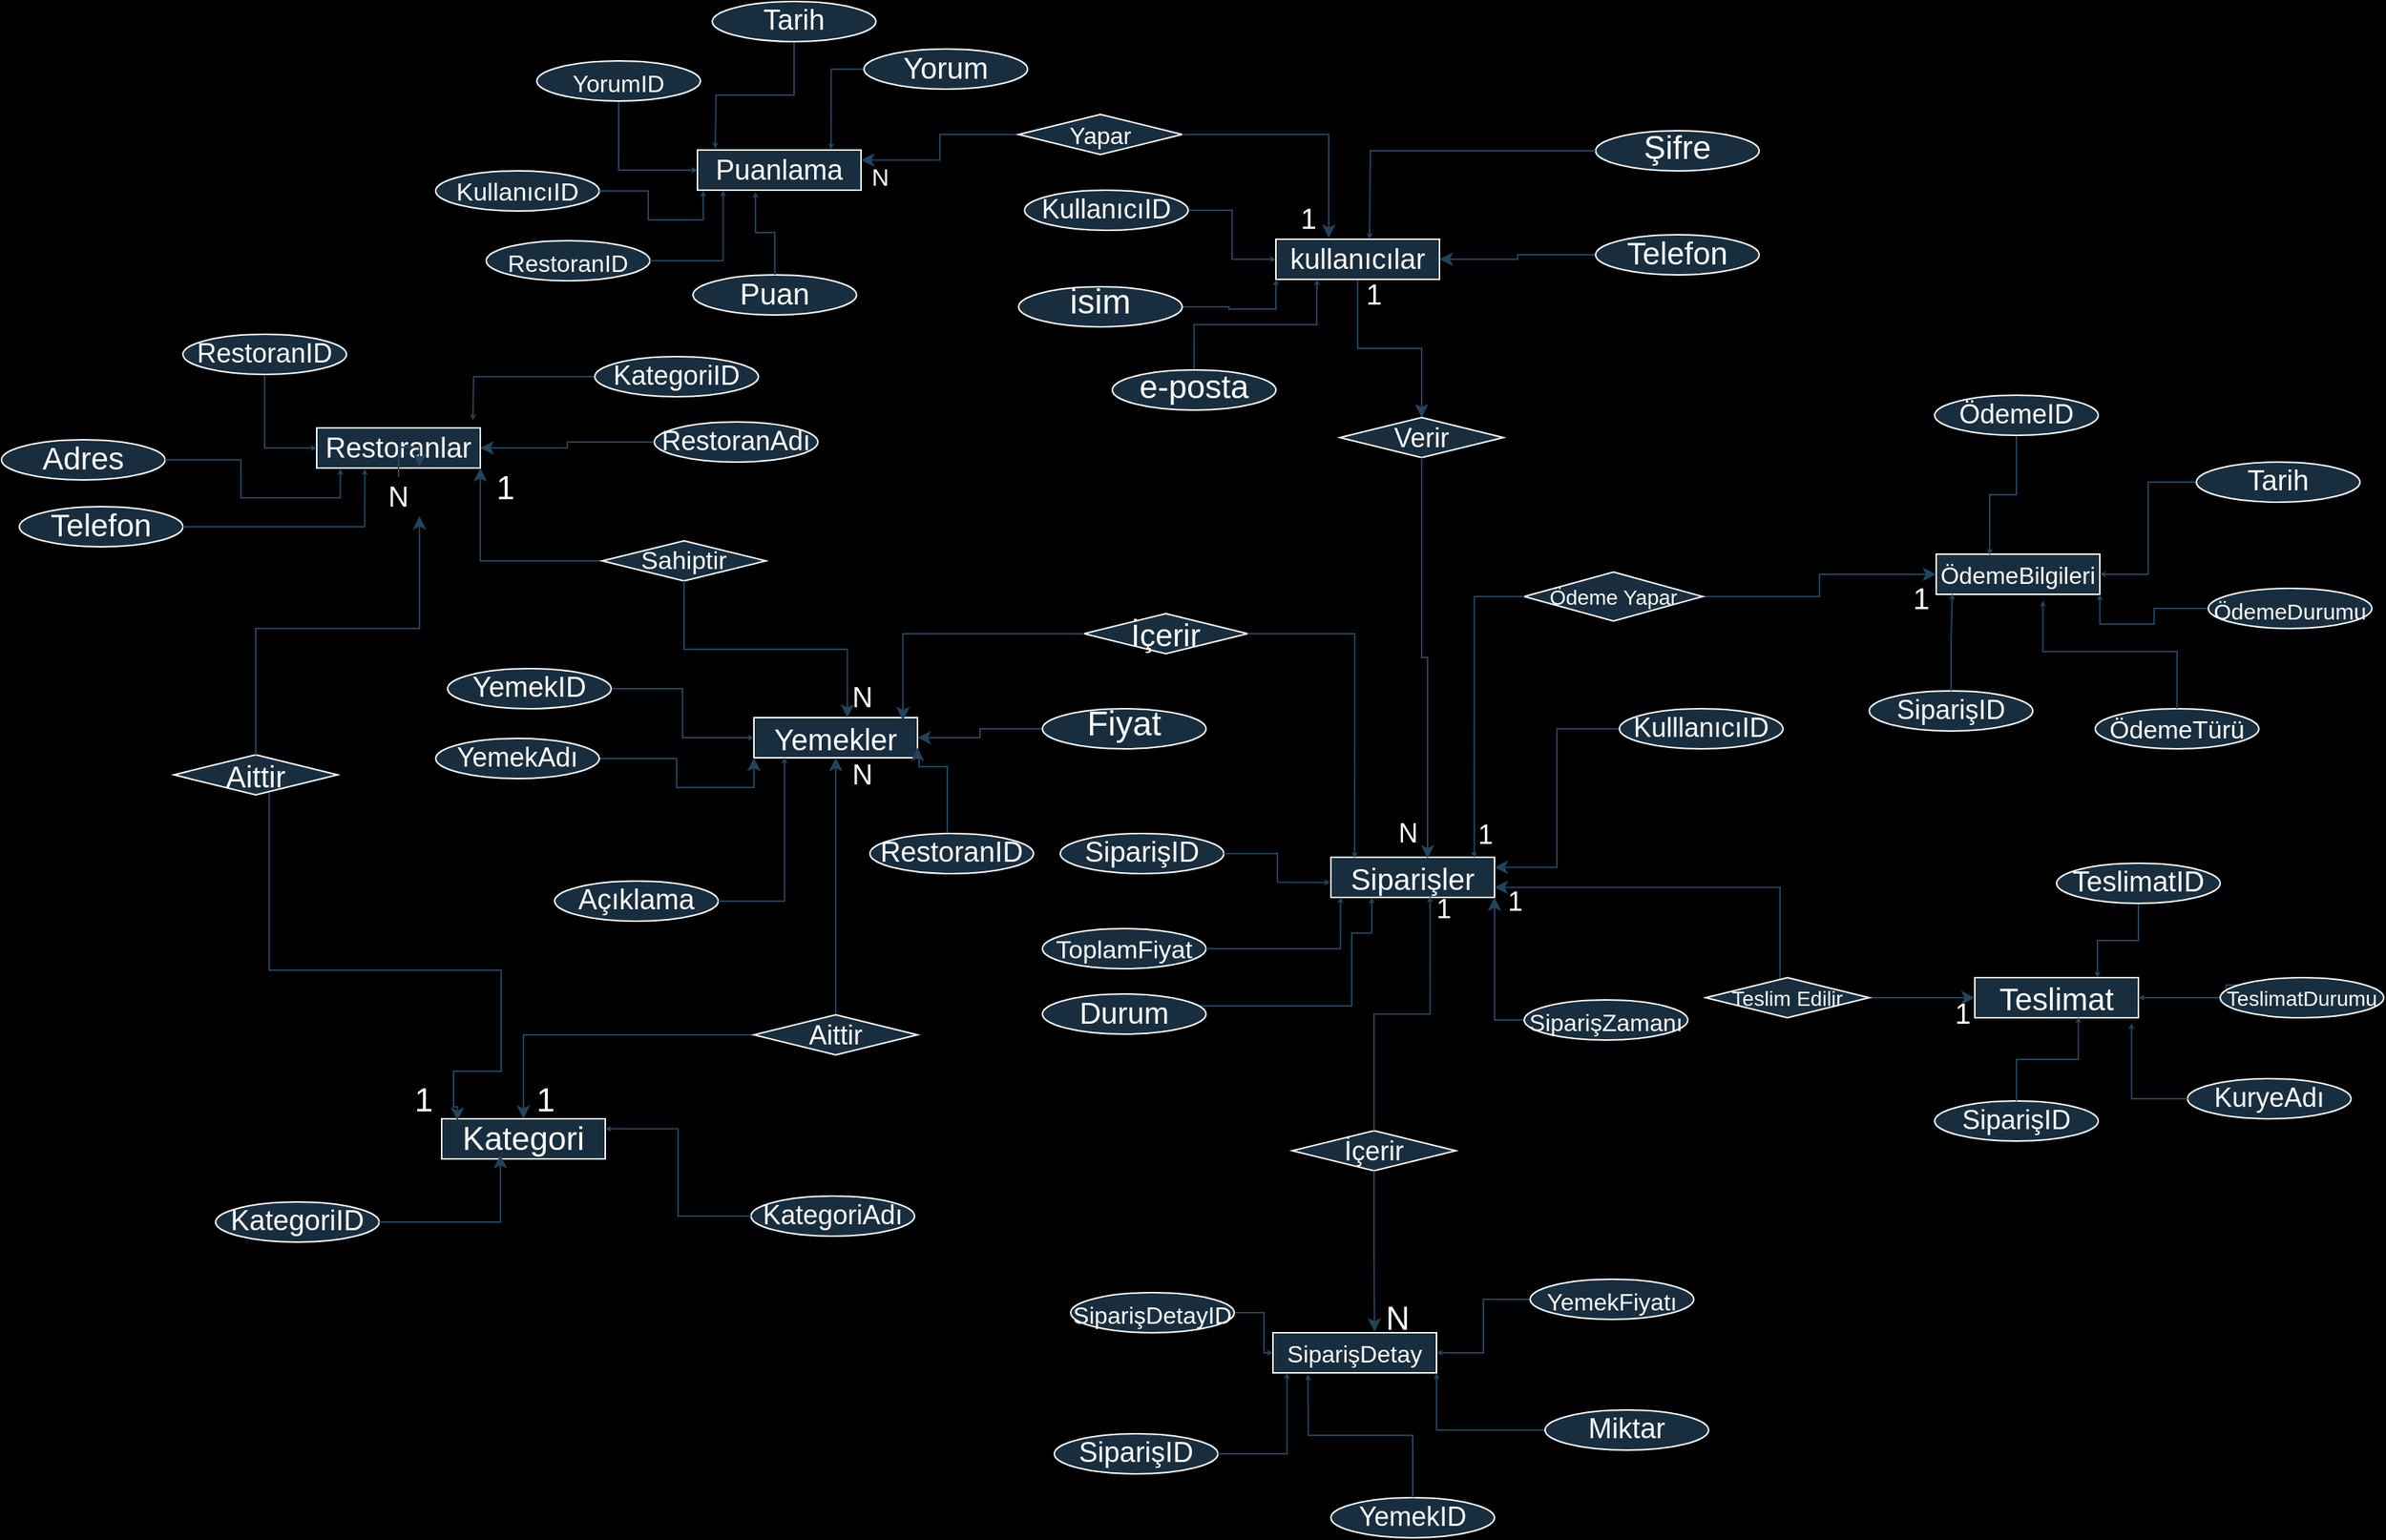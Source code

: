 <mxfile version="24.8.3">
  <diagram name="Page-1" id="SiRB-Dec5lN9ryOhnOt4">
    <mxGraphModel dx="2309" dy="1427" grid="0" gridSize="4" guides="1" tooltips="1" connect="1" arrows="1" fold="1" page="0" pageScale="1" pageWidth="850" pageHeight="1100" background="#000000" math="0" shadow="0">
      <root>
        <mxCell id="0" />
        <mxCell id="1" parent="0" />
        <mxCell id="rgg1BvajTvkb6stmxqCp-159" style="edgeStyle=orthogonalEdgeStyle;rounded=0;orthogonalLoop=1;jettySize=auto;html=1;entryX=0.5;entryY=0;entryDx=0;entryDy=0;labelBackgroundColor=none;fontColor=default;strokeColor=#23445D;" edge="1" parent="1" source="rgg1BvajTvkb6stmxqCp-10" target="rgg1BvajTvkb6stmxqCp-158">
          <mxGeometry relative="1" as="geometry" />
        </mxCell>
        <mxCell id="rgg1BvajTvkb6stmxqCp-10" value="kullanıcılar" style="rounded=0;whiteSpace=wrap;html=1;strokeWidth=1;perimeterSpacing=0;fontSize=19;labelBackgroundColor=none;fillColor=#182E3E;strokeColor=#FFFFFF;fontColor=#FFFFFF;" vertex="1" parent="1">
          <mxGeometry x="537" y="64" width="110" height="27" as="geometry" />
        </mxCell>
        <mxCell id="rgg1BvajTvkb6stmxqCp-18" style="edgeStyle=orthogonalEdgeStyle;rounded=0;orthogonalLoop=1;jettySize=auto;html=1;entryX=0;entryY=0.5;entryDx=0;entryDy=0;fontSize=10;spacing=1;verticalAlign=middle;fontFamily=Helvetica;strokeWidth=1;endSize=1;labelBackgroundColor=none;fontColor=default;strokeColor=#23445D;" edge="1" parent="1" source="rgg1BvajTvkb6stmxqCp-11" target="rgg1BvajTvkb6stmxqCp-10">
          <mxGeometry relative="1" as="geometry" />
        </mxCell>
        <mxCell id="rgg1BvajTvkb6stmxqCp-11" value="&lt;font style=&quot;font-size: 18px;&quot;&gt;KullanıcıID&lt;/font&gt;" style="ellipse;whiteSpace=wrap;html=1;verticalAlign=bottom;labelBackgroundColor=none;fontSize=18;fillColor=#182E3E;strokeColor=#FFFFFF;fontColor=#FFFFFF;" vertex="1" parent="1">
          <mxGeometry x="368" y="31" width="110" height="27" as="geometry" />
        </mxCell>
        <mxCell id="rgg1BvajTvkb6stmxqCp-21" style="edgeStyle=orthogonalEdgeStyle;rounded=0;orthogonalLoop=1;jettySize=auto;html=1;entryX=0;entryY=1;entryDx=0;entryDy=0;strokeWidth=1;align=center;verticalAlign=middle;spacing=1;fontFamily=Helvetica;fontSize=10;fontColor=default;labelBackgroundColor=none;endArrow=classic;endSize=1;strokeColor=#23445D;" edge="1" parent="1" source="rgg1BvajTvkb6stmxqCp-12" target="rgg1BvajTvkb6stmxqCp-10">
          <mxGeometry relative="1" as="geometry" />
        </mxCell>
        <mxCell id="rgg1BvajTvkb6stmxqCp-12" value="&lt;span style=&quot;font-size: 23px;&quot;&gt;isim&lt;/span&gt;" style="ellipse;whiteSpace=wrap;html=1;verticalAlign=bottom;labelBackgroundColor=none;fontSize=23;fillColor=#182E3E;strokeColor=#FFFFFF;fontColor=#FFFFFF;" vertex="1" parent="1">
          <mxGeometry x="364" y="96" width="110" height="27" as="geometry" />
        </mxCell>
        <mxCell id="rgg1BvajTvkb6stmxqCp-216" style="edgeStyle=orthogonalEdgeStyle;rounded=0;orthogonalLoop=1;jettySize=auto;html=1;entryX=0.25;entryY=1;entryDx=0;entryDy=0;strokeWidth=1;align=center;verticalAlign=middle;spacing=1;fontFamily=Helvetica;fontSize=10;fontColor=default;labelBackgroundColor=none;endArrow=classic;endSize=1;strokeColor=#23445D;" edge="1" parent="1" source="rgg1BvajTvkb6stmxqCp-13" target="rgg1BvajTvkb6stmxqCp-10">
          <mxGeometry relative="1" as="geometry" />
        </mxCell>
        <mxCell id="rgg1BvajTvkb6stmxqCp-13" value="&lt;span style=&quot;font-size: 22px;&quot;&gt;e-posta&lt;/span&gt;" style="ellipse;whiteSpace=wrap;html=1;verticalAlign=bottom;labelBackgroundColor=none;fontSize=22;fillColor=#182E3E;strokeColor=#FFFFFF;fontColor=#FFFFFF;" vertex="1" parent="1">
          <mxGeometry x="427" y="152" width="110" height="27" as="geometry" />
        </mxCell>
        <mxCell id="rgg1BvajTvkb6stmxqCp-217" style="edgeStyle=orthogonalEdgeStyle;rounded=0;orthogonalLoop=1;jettySize=auto;html=1;entryX=1;entryY=0.5;entryDx=0;entryDy=0;labelBackgroundColor=none;fontColor=default;strokeColor=#23445D;" edge="1" parent="1" source="rgg1BvajTvkb6stmxqCp-14" target="rgg1BvajTvkb6stmxqCp-10">
          <mxGeometry relative="1" as="geometry" />
        </mxCell>
        <mxCell id="rgg1BvajTvkb6stmxqCp-14" value="&lt;span style=&quot;font-size: 21px;&quot;&gt;Telefon&lt;/span&gt;" style="ellipse;whiteSpace=wrap;html=1;verticalAlign=bottom;labelBackgroundColor=none;fontSize=21;fillColor=#182E3E;strokeColor=#FFFFFF;fontColor=#FFFFFF;" vertex="1" parent="1">
          <mxGeometry x="752" y="61" width="110" height="27" as="geometry" />
        </mxCell>
        <mxCell id="rgg1BvajTvkb6stmxqCp-15" value="&lt;font style=&quot;font-size: 22px;&quot;&gt;Şifre&lt;/font&gt;" style="ellipse;whiteSpace=wrap;html=1;verticalAlign=bottom;labelBackgroundColor=none;fontSize=22;fillColor=#182E3E;strokeColor=#FFFFFF;fontColor=#FFFFFF;" vertex="1" parent="1">
          <mxGeometry x="752" y="-9" width="110" height="27" as="geometry" />
        </mxCell>
        <mxCell id="rgg1BvajTvkb6stmxqCp-23" style="edgeStyle=orthogonalEdgeStyle;rounded=0;orthogonalLoop=1;jettySize=auto;html=1;entryX=1.029;entryY=0.13;entryDx=0;entryDy=0;entryPerimeter=0;exitX=0;exitY=0.5;exitDx=0;exitDy=0;strokeWidth=1;align=center;verticalAlign=middle;spacing=1;fontFamily=Helvetica;fontSize=10;fontColor=default;labelBackgroundColor=none;endArrow=classic;endSize=1;strokeColor=#23445D;" edge="1" parent="1" source="rgg1BvajTvkb6stmxqCp-15">
          <mxGeometry relative="1" as="geometry">
            <mxPoint x="622.97" y="57.4" as="sourcePoint" />
            <mxPoint x="600" y="63.96" as="targetPoint" />
          </mxGeometry>
        </mxCell>
        <mxCell id="rgg1BvajTvkb6stmxqCp-27" value="Restoranlar" style="rounded=0;whiteSpace=wrap;html=1;strokeWidth=1;perimeterSpacing=0;fontSize=19;labelBackgroundColor=none;fillColor=#182E3E;strokeColor=#FFFFFF;fontColor=#FFFFFF;" vertex="1" parent="1">
          <mxGeometry x="-108" y="191" width="110" height="27" as="geometry" />
        </mxCell>
        <mxCell id="rgg1BvajTvkb6stmxqCp-35" style="edgeStyle=orthogonalEdgeStyle;rounded=0;orthogonalLoop=1;jettySize=auto;html=1;entryX=0;entryY=0.5;entryDx=0;entryDy=0;strokeWidth=1;align=center;verticalAlign=middle;spacing=1;fontFamily=Helvetica;fontSize=10;fontColor=default;labelBackgroundColor=none;endArrow=classic;endSize=1;strokeColor=#23445D;" edge="1" parent="1" source="rgg1BvajTvkb6stmxqCp-28" target="rgg1BvajTvkb6stmxqCp-27">
          <mxGeometry relative="1" as="geometry" />
        </mxCell>
        <mxCell id="rgg1BvajTvkb6stmxqCp-28" value="&lt;span style=&quot;font-size: 18px;&quot;&gt;RestoranID&lt;/span&gt;" style="ellipse;whiteSpace=wrap;html=1;verticalAlign=bottom;labelBackgroundColor=none;fontSize=18;fillColor=#182E3E;strokeColor=#FFFFFF;fontColor=#FFFFFF;" vertex="1" parent="1">
          <mxGeometry x="-198" y="128" width="110" height="27" as="geometry" />
        </mxCell>
        <mxCell id="rgg1BvajTvkb6stmxqCp-211" style="edgeStyle=orthogonalEdgeStyle;rounded=0;orthogonalLoop=1;jettySize=auto;html=1;entryX=1;entryY=0.5;entryDx=0;entryDy=0;labelBackgroundColor=none;fontColor=default;strokeColor=#23445D;" edge="1" parent="1" source="rgg1BvajTvkb6stmxqCp-31" target="rgg1BvajTvkb6stmxqCp-27">
          <mxGeometry relative="1" as="geometry" />
        </mxCell>
        <mxCell id="rgg1BvajTvkb6stmxqCp-31" value="&lt;span style=&quot;font-size: 18px;&quot;&gt;RestoranAdı&lt;/span&gt;" style="ellipse;whiteSpace=wrap;html=1;verticalAlign=bottom;labelBackgroundColor=none;fontSize=18;fillColor=#182E3E;strokeColor=#FFFFFF;fontColor=#FFFFFF;" vertex="1" parent="1">
          <mxGeometry x="119" y="187" width="110" height="27" as="geometry" />
        </mxCell>
        <mxCell id="rgg1BvajTvkb6stmxqCp-32" value="&lt;span style=&quot;font-size: 21px;&quot;&gt;Adres&lt;/span&gt;" style="ellipse;whiteSpace=wrap;html=1;verticalAlign=bottom;labelBackgroundColor=none;fontSize=21;fillColor=#182E3E;strokeColor=#FFFFFF;fontColor=#FFFFFF;" vertex="1" parent="1">
          <mxGeometry x="-320" y="199" width="110" height="27" as="geometry" />
        </mxCell>
        <mxCell id="rgg1BvajTvkb6stmxqCp-33" value="&lt;span style=&quot;font-size: 21px;&quot;&gt;Telefon&lt;/span&gt;" style="ellipse;whiteSpace=wrap;html=1;verticalAlign=bottom;labelBackgroundColor=none;fontSize=21;fillColor=#182E3E;strokeColor=#FFFFFF;fontColor=#FFFFFF;" vertex="1" parent="1">
          <mxGeometry x="-308" y="244" width="110" height="27" as="geometry" />
        </mxCell>
        <mxCell id="rgg1BvajTvkb6stmxqCp-41" style="edgeStyle=orthogonalEdgeStyle;rounded=0;orthogonalLoop=1;jettySize=auto;html=1;strokeWidth=1;align=center;verticalAlign=middle;spacing=1;fontFamily=Helvetica;fontSize=10;fontColor=default;labelBackgroundColor=none;endArrow=classic;endSize=1;strokeColor=#23445D;" edge="1" parent="1" source="rgg1BvajTvkb6stmxqCp-34">
          <mxGeometry relative="1" as="geometry">
            <mxPoint x="-3" y="186" as="targetPoint" />
          </mxGeometry>
        </mxCell>
        <mxCell id="rgg1BvajTvkb6stmxqCp-34" value="&lt;span style=&quot;font-size: 18px;&quot;&gt;KategoriID&lt;/span&gt;" style="ellipse;whiteSpace=wrap;html=1;verticalAlign=bottom;labelBackgroundColor=none;fontSize=18;fillColor=#182E3E;strokeColor=#FFFFFF;fontColor=#FFFFFF;" vertex="1" parent="1">
          <mxGeometry x="79" y="143" width="110" height="27" as="geometry" />
        </mxCell>
        <mxCell id="rgg1BvajTvkb6stmxqCp-38" style="edgeStyle=orthogonalEdgeStyle;rounded=0;orthogonalLoop=1;jettySize=auto;html=1;entryX=0.144;entryY=1.019;entryDx=0;entryDy=0;entryPerimeter=0;strokeWidth=1;align=center;verticalAlign=middle;spacing=1;fontFamily=Helvetica;fontSize=10;fontColor=default;labelBackgroundColor=none;endArrow=classic;endSize=1;strokeColor=#23445D;" edge="1" parent="1" source="rgg1BvajTvkb6stmxqCp-32" target="rgg1BvajTvkb6stmxqCp-27">
          <mxGeometry relative="1" as="geometry" />
        </mxCell>
        <mxCell id="rgg1BvajTvkb6stmxqCp-40" style="edgeStyle=orthogonalEdgeStyle;rounded=0;orthogonalLoop=1;jettySize=auto;html=1;entryX=0.294;entryY=1.019;entryDx=0;entryDy=0;entryPerimeter=0;strokeWidth=1;align=center;verticalAlign=middle;spacing=1;fontFamily=Helvetica;fontSize=10;fontColor=default;labelBackgroundColor=none;endArrow=classic;endSize=1;strokeColor=#23445D;" edge="1" parent="1" source="rgg1BvajTvkb6stmxqCp-33" target="rgg1BvajTvkb6stmxqCp-27">
          <mxGeometry relative="1" as="geometry" />
        </mxCell>
        <mxCell id="rgg1BvajTvkb6stmxqCp-42" value="Yemekler" style="rounded=0;whiteSpace=wrap;html=1;strokeWidth=1;perimeterSpacing=0;fontSize=20;labelBackgroundColor=none;fillColor=#182E3E;strokeColor=#FFFFFF;fontColor=#FFFFFF;" vertex="1" parent="1">
          <mxGeometry x="186" y="386" width="110" height="27" as="geometry" />
        </mxCell>
        <mxCell id="rgg1BvajTvkb6stmxqCp-49" style="edgeStyle=orthogonalEdgeStyle;rounded=0;orthogonalLoop=1;jettySize=auto;html=1;entryX=0;entryY=0.5;entryDx=0;entryDy=0;strokeWidth=1;align=center;verticalAlign=middle;spacing=1;fontFamily=Helvetica;fontSize=10;fontColor=default;labelBackgroundColor=none;endArrow=classic;endSize=1;strokeColor=#23445D;" edge="1" parent="1" source="rgg1BvajTvkb6stmxqCp-43" target="rgg1BvajTvkb6stmxqCp-42">
          <mxGeometry relative="1" as="geometry" />
        </mxCell>
        <mxCell id="rgg1BvajTvkb6stmxqCp-43" value="&lt;span style=&quot;font-size: 19px;&quot;&gt;YemekID&lt;/span&gt;" style="ellipse;whiteSpace=wrap;html=1;verticalAlign=bottom;labelBackgroundColor=none;fontSize=19;fillColor=#182E3E;strokeColor=#FFFFFF;fontColor=#FFFFFF;" vertex="1" parent="1">
          <mxGeometry x="-20" y="353" width="110" height="27" as="geometry" />
        </mxCell>
        <mxCell id="rgg1BvajTvkb6stmxqCp-209" style="edgeStyle=orthogonalEdgeStyle;rounded=0;orthogonalLoop=1;jettySize=auto;html=1;entryX=0;entryY=1;entryDx=0;entryDy=0;labelBackgroundColor=none;fontColor=default;strokeColor=#23445D;" edge="1" parent="1" source="rgg1BvajTvkb6stmxqCp-44" target="rgg1BvajTvkb6stmxqCp-42">
          <mxGeometry relative="1" as="geometry" />
        </mxCell>
        <mxCell id="rgg1BvajTvkb6stmxqCp-44" value="&lt;span style=&quot;font-size: 18px;&quot;&gt;YemekAdı&lt;/span&gt;" style="ellipse;whiteSpace=wrap;html=1;verticalAlign=bottom;labelBackgroundColor=none;fontSize=18;fillColor=#182E3E;strokeColor=#FFFFFF;fontColor=#FFFFFF;" vertex="1" parent="1">
          <mxGeometry x="-28" y="400" width="110" height="27" as="geometry" />
        </mxCell>
        <mxCell id="rgg1BvajTvkb6stmxqCp-45" value="&lt;span style=&quot;font-size: 19px;&quot;&gt;Açıklama&lt;/span&gt;" style="ellipse;whiteSpace=wrap;html=1;verticalAlign=bottom;labelBackgroundColor=none;fontSize=19;fillColor=#182E3E;strokeColor=#FFFFFF;fontColor=#FFFFFF;" vertex="1" parent="1">
          <mxGeometry x="52" y="496" width="110" height="27" as="geometry" />
        </mxCell>
        <mxCell id="rgg1BvajTvkb6stmxqCp-248" style="edgeStyle=orthogonalEdgeStyle;rounded=0;orthogonalLoop=1;jettySize=auto;html=1;entryX=1;entryY=0.5;entryDx=0;entryDy=0;labelBackgroundColor=none;fontColor=default;strokeColor=#23445D;" edge="1" parent="1" source="rgg1BvajTvkb6stmxqCp-46" target="rgg1BvajTvkb6stmxqCp-42">
          <mxGeometry relative="1" as="geometry" />
        </mxCell>
        <mxCell id="rgg1BvajTvkb6stmxqCp-46" value="&lt;span style=&quot;font-size: 23px;&quot;&gt;Fiyat&lt;/span&gt;" style="ellipse;whiteSpace=wrap;html=1;verticalAlign=bottom;labelBackgroundColor=none;fontSize=23;fillColor=#182E3E;strokeColor=#FFFFFF;fontColor=#FFFFFF;" vertex="1" parent="1">
          <mxGeometry x="380" y="380" width="110" height="27" as="geometry" />
        </mxCell>
        <mxCell id="rgg1BvajTvkb6stmxqCp-208" style="edgeStyle=orthogonalEdgeStyle;rounded=0;orthogonalLoop=1;jettySize=auto;html=1;entryX=1;entryY=0.75;entryDx=0;entryDy=0;labelBackgroundColor=none;fontColor=default;strokeColor=#23445D;" edge="1" parent="1" source="rgg1BvajTvkb6stmxqCp-48" target="rgg1BvajTvkb6stmxqCp-42">
          <mxGeometry relative="1" as="geometry">
            <mxPoint x="296" y="412" as="targetPoint" />
            <Array as="points">
              <mxPoint x="316" y="419" />
              <mxPoint x="297" y="419" />
              <mxPoint x="297" y="412" />
            </Array>
          </mxGeometry>
        </mxCell>
        <mxCell id="rgg1BvajTvkb6stmxqCp-48" value="&lt;span style=&quot;font-size: 19px;&quot;&gt;RestoranID&lt;/span&gt;" style="ellipse;whiteSpace=wrap;html=1;verticalAlign=bottom;labelBackgroundColor=none;fontSize=19;fillColor=#182E3E;strokeColor=#FFFFFF;fontColor=#FFFFFF;" vertex="1" parent="1">
          <mxGeometry x="264" y="464" width="110" height="27" as="geometry" />
        </mxCell>
        <mxCell id="rgg1BvajTvkb6stmxqCp-51" style="edgeStyle=orthogonalEdgeStyle;rounded=0;orthogonalLoop=1;jettySize=auto;html=1;entryX=0.187;entryY=0.991;entryDx=0;entryDy=0;entryPerimeter=0;strokeWidth=1;align=center;verticalAlign=middle;spacing=1;fontFamily=Helvetica;fontSize=10;fontColor=default;labelBackgroundColor=none;endArrow=classic;endSize=1;strokeColor=#23445D;" edge="1" parent="1" source="rgg1BvajTvkb6stmxqCp-45" target="rgg1BvajTvkb6stmxqCp-42">
          <mxGeometry relative="1" as="geometry" />
        </mxCell>
        <mxCell id="rgg1BvajTvkb6stmxqCp-55" value="Siparişler" style="rounded=0;whiteSpace=wrap;html=1;strokeWidth=1;perimeterSpacing=0;fontSize=20;labelBackgroundColor=none;verticalAlign=middle;fillColor=#182E3E;strokeColor=#FFFFFF;fontColor=#FFFFFF;" vertex="1" parent="1">
          <mxGeometry x="574" y="480" width="110" height="27" as="geometry" />
        </mxCell>
        <mxCell id="rgg1BvajTvkb6stmxqCp-56" value="&lt;span style=&quot;font-size: 19px;&quot;&gt;SiparişID&lt;/span&gt;" style="ellipse;whiteSpace=wrap;html=1;verticalAlign=bottom;labelBackgroundColor=none;fontSize=19;fillColor=#182E3E;strokeColor=#FFFFFF;fontColor=#FFFFFF;" vertex="1" parent="1">
          <mxGeometry x="392" y="464" width="110" height="27" as="geometry" />
        </mxCell>
        <mxCell id="rgg1BvajTvkb6stmxqCp-246" style="edgeStyle=orthogonalEdgeStyle;rounded=0;orthogonalLoop=1;jettySize=auto;html=1;entryX=1;entryY=1;entryDx=0;entryDy=0;labelBackgroundColor=none;fontColor=default;strokeColor=#23445D;" edge="1" parent="1" source="rgg1BvajTvkb6stmxqCp-60" target="rgg1BvajTvkb6stmxqCp-55">
          <mxGeometry relative="1" as="geometry" />
        </mxCell>
        <mxCell id="rgg1BvajTvkb6stmxqCp-60" value="&lt;span style=&quot;font-size: 16px;&quot;&gt;SiparişZamanı&lt;/span&gt;" style="ellipse;whiteSpace=wrap;html=1;verticalAlign=bottom;labelBackgroundColor=none;fontSize=16;fillColor=#182E3E;strokeColor=#FFFFFF;fontColor=#FFFFFF;" vertex="1" parent="1">
          <mxGeometry x="704" y="576" width="110" height="27" as="geometry" />
        </mxCell>
        <mxCell id="rgg1BvajTvkb6stmxqCp-263" style="edgeStyle=orthogonalEdgeStyle;rounded=0;orthogonalLoop=1;jettySize=auto;html=1;entryX=1;entryY=0.25;entryDx=0;entryDy=0;labelBackgroundColor=none;fontColor=default;strokeColor=#23445D;" edge="1" parent="1" source="rgg1BvajTvkb6stmxqCp-61" target="rgg1BvajTvkb6stmxqCp-55">
          <mxGeometry relative="1" as="geometry" />
        </mxCell>
        <mxCell id="rgg1BvajTvkb6stmxqCp-61" value="&lt;span style=&quot;font-size: 18px;&quot;&gt;KulllanıcıID&lt;/span&gt;" style="ellipse;whiteSpace=wrap;html=1;verticalAlign=bottom;labelBackgroundColor=none;fontSize=18;fillColor=#182E3E;strokeColor=#FFFFFF;fontColor=#FFFFFF;" vertex="1" parent="1">
          <mxGeometry x="768" y="380" width="110" height="27" as="geometry" />
        </mxCell>
        <mxCell id="rgg1BvajTvkb6stmxqCp-62" value="&lt;span style=&quot;font-size: 17px;&quot;&gt;ToplamFiyat&lt;/span&gt;" style="ellipse;whiteSpace=wrap;html=1;verticalAlign=bottom;labelBackgroundColor=none;fontSize=17;fillColor=#182E3E;strokeColor=#FFFFFF;fontColor=#FFFFFF;" vertex="1" parent="1">
          <mxGeometry x="380" y="528" width="110" height="27" as="geometry" />
        </mxCell>
        <mxCell id="rgg1BvajTvkb6stmxqCp-67" style="edgeStyle=orthogonalEdgeStyle;rounded=0;orthogonalLoop=1;jettySize=auto;html=1;entryX=0.25;entryY=1;entryDx=0;entryDy=0;strokeWidth=1;align=center;verticalAlign=middle;spacing=1;fontFamily=Helvetica;fontSize=10;fontColor=default;labelBackgroundColor=none;endArrow=classic;endSize=1;strokeColor=#23445D;" edge="1" parent="1" source="rgg1BvajTvkb6stmxqCp-63" target="rgg1BvajTvkb6stmxqCp-55">
          <mxGeometry relative="1" as="geometry">
            <Array as="points">
              <mxPoint x="588" y="580" />
              <mxPoint x="588" y="531" />
              <mxPoint x="602" y="531" />
            </Array>
          </mxGeometry>
        </mxCell>
        <mxCell id="rgg1BvajTvkb6stmxqCp-63" value="&lt;span style=&quot;font-size: 20px;&quot;&gt;Durum&lt;/span&gt;" style="ellipse;whiteSpace=wrap;html=1;verticalAlign=bottom;labelBackgroundColor=none;fontSize=20;fillColor=#182E3E;strokeColor=#FFFFFF;fontColor=#FFFFFF;" vertex="1" parent="1">
          <mxGeometry x="380" y="572" width="110" height="27" as="geometry" />
        </mxCell>
        <mxCell id="rgg1BvajTvkb6stmxqCp-65" style="edgeStyle=orthogonalEdgeStyle;rounded=0;orthogonalLoop=1;jettySize=auto;html=1;entryX=-0.004;entryY=0.624;entryDx=0;entryDy=0;entryPerimeter=0;strokeWidth=1;align=center;verticalAlign=middle;spacing=1;fontFamily=Helvetica;fontSize=10;fontColor=default;labelBackgroundColor=none;endArrow=classic;endSize=1;strokeColor=#23445D;" edge="1" parent="1" source="rgg1BvajTvkb6stmxqCp-56" target="rgg1BvajTvkb6stmxqCp-55">
          <mxGeometry relative="1" as="geometry" />
        </mxCell>
        <mxCell id="rgg1BvajTvkb6stmxqCp-70" value="SiparişDetay" style="rounded=0;whiteSpace=wrap;html=1;strokeWidth=1;perimeterSpacing=0;fontSize=16;labelBackgroundColor=none;fillColor=#182E3E;strokeColor=#FFFFFF;fontColor=#FFFFFF;" vertex="1" parent="1">
          <mxGeometry x="535" y="800" width="110" height="27" as="geometry" />
        </mxCell>
        <mxCell id="rgg1BvajTvkb6stmxqCp-76" style="edgeStyle=orthogonalEdgeStyle;rounded=0;orthogonalLoop=1;jettySize=auto;html=1;entryX=0;entryY=0.5;entryDx=0;entryDy=0;strokeWidth=1;align=center;verticalAlign=middle;spacing=1;fontFamily=Helvetica;fontSize=10;fontColor=default;labelBackgroundColor=none;endArrow=classic;endSize=1;strokeColor=#23445D;" edge="1" parent="1" source="rgg1BvajTvkb6stmxqCp-71" target="rgg1BvajTvkb6stmxqCp-70">
          <mxGeometry relative="1" as="geometry" />
        </mxCell>
        <mxCell id="rgg1BvajTvkb6stmxqCp-71" value="&lt;span style=&quot;font-size: 16px;&quot;&gt;SiparişDetayID&lt;/span&gt;" style="ellipse;whiteSpace=wrap;html=1;verticalAlign=bottom;labelBackgroundColor=none;fontSize=16;fillColor=#182E3E;strokeColor=#FFFFFF;fontColor=#FFFFFF;" vertex="1" parent="1">
          <mxGeometry x="399" y="773" width="110" height="27" as="geometry" />
        </mxCell>
        <mxCell id="rgg1BvajTvkb6stmxqCp-72" value="&lt;span style=&quot;font-size: 19px;&quot;&gt;SiparişID&lt;/span&gt;" style="ellipse;whiteSpace=wrap;html=1;verticalAlign=bottom;labelBackgroundColor=none;fontSize=19;fillColor=#182E3E;strokeColor=#FFFFFF;fontColor=#FFFFFF;" vertex="1" parent="1">
          <mxGeometry x="388" y="868" width="110" height="27" as="geometry" />
        </mxCell>
        <mxCell id="rgg1BvajTvkb6stmxqCp-73" value="&lt;span style=&quot;font-size: 18px;&quot;&gt;YemekID&lt;/span&gt;" style="ellipse;whiteSpace=wrap;html=1;verticalAlign=bottom;labelBackgroundColor=none;fontSize=18;fillColor=#182E3E;strokeColor=#FFFFFF;fontColor=#FFFFFF;" vertex="1" parent="1">
          <mxGeometry x="574" y="911" width="110" height="27" as="geometry" />
        </mxCell>
        <mxCell id="rgg1BvajTvkb6stmxqCp-80" style="edgeStyle=orthogonalEdgeStyle;rounded=0;orthogonalLoop=1;jettySize=auto;html=1;entryX=1;entryY=1;entryDx=0;entryDy=0;strokeWidth=1;align=center;verticalAlign=middle;spacing=1;fontFamily=Helvetica;fontSize=10;fontColor=default;labelBackgroundColor=none;endArrow=classic;endSize=1;strokeColor=#23445D;" edge="1" parent="1" source="rgg1BvajTvkb6stmxqCp-74" target="rgg1BvajTvkb6stmxqCp-70">
          <mxGeometry relative="1" as="geometry" />
        </mxCell>
        <mxCell id="rgg1BvajTvkb6stmxqCp-74" value="&lt;span style=&quot;font-size: 19px;&quot;&gt;Miktar&lt;/span&gt;" style="ellipse;whiteSpace=wrap;html=1;verticalAlign=bottom;labelBackgroundColor=none;fontSize=19;fillColor=#182E3E;strokeColor=#FFFFFF;fontColor=#FFFFFF;" vertex="1" parent="1">
          <mxGeometry x="718" y="852" width="110" height="27" as="geometry" />
        </mxCell>
        <mxCell id="rgg1BvajTvkb6stmxqCp-79" style="edgeStyle=orthogonalEdgeStyle;rounded=0;orthogonalLoop=1;jettySize=auto;html=1;entryX=1;entryY=0.5;entryDx=0;entryDy=0;strokeWidth=1;align=center;verticalAlign=middle;spacing=1;fontFamily=Helvetica;fontSize=10;fontColor=default;labelBackgroundColor=none;endArrow=classic;endSize=1;strokeColor=#23445D;" edge="1" parent="1" source="rgg1BvajTvkb6stmxqCp-75" target="rgg1BvajTvkb6stmxqCp-70">
          <mxGeometry relative="1" as="geometry" />
        </mxCell>
        <mxCell id="rgg1BvajTvkb6stmxqCp-75" value="&lt;span style=&quot;font-size: 16px;&quot;&gt;YemekFiyatı&lt;/span&gt;" style="ellipse;whiteSpace=wrap;html=1;verticalAlign=bottom;labelBackgroundColor=none;fontSize=16;fillColor=#182E3E;strokeColor=#FFFFFF;fontColor=#FFFFFF;" vertex="1" parent="1">
          <mxGeometry x="708" y="764" width="110" height="27" as="geometry" />
        </mxCell>
        <mxCell id="rgg1BvajTvkb6stmxqCp-77" style="edgeStyle=orthogonalEdgeStyle;rounded=0;orthogonalLoop=1;jettySize=auto;html=1;entryX=0.086;entryY=1;entryDx=0;entryDy=0;entryPerimeter=0;strokeWidth=1;align=center;verticalAlign=middle;spacing=1;fontFamily=Helvetica;fontSize=10;fontColor=default;labelBackgroundColor=none;endArrow=classic;endSize=1;strokeColor=#23445D;" edge="1" parent="1" source="rgg1BvajTvkb6stmxqCp-72" target="rgg1BvajTvkb6stmxqCp-70">
          <mxGeometry relative="1" as="geometry" />
        </mxCell>
        <mxCell id="rgg1BvajTvkb6stmxqCp-78" style="edgeStyle=orthogonalEdgeStyle;rounded=0;orthogonalLoop=1;jettySize=auto;html=1;entryX=0.215;entryY=1.038;entryDx=0;entryDy=0;entryPerimeter=0;strokeWidth=1;align=center;verticalAlign=middle;spacing=1;fontFamily=Helvetica;fontSize=10;fontColor=default;labelBackgroundColor=none;endArrow=classic;endSize=1;strokeColor=#23445D;" edge="1" parent="1" source="rgg1BvajTvkb6stmxqCp-73" target="rgg1BvajTvkb6stmxqCp-70">
          <mxGeometry relative="1" as="geometry" />
        </mxCell>
        <mxCell id="rgg1BvajTvkb6stmxqCp-83" value="ÖdemeBilgileri" style="rounded=0;whiteSpace=wrap;html=1;strokeWidth=1;perimeterSpacing=0;fontSize=16;labelBackgroundColor=none;fillColor=#182E3E;strokeColor=#FFFFFF;fontColor=#FFFFFF;" vertex="1" parent="1">
          <mxGeometry x="981.05" y="276" width="110" height="27" as="geometry" />
        </mxCell>
        <mxCell id="rgg1BvajTvkb6stmxqCp-89" style="edgeStyle=orthogonalEdgeStyle;rounded=0;orthogonalLoop=1;jettySize=auto;html=1;entryX=0.327;entryY=0.02;entryDx=0;entryDy=0;strokeWidth=1;align=center;verticalAlign=middle;spacing=1;fontFamily=Helvetica;fontSize=10;fontColor=default;labelBackgroundColor=none;endArrow=classic;endSize=1;entryPerimeter=0;strokeColor=#23445D;" edge="1" parent="1" source="rgg1BvajTvkb6stmxqCp-84" target="rgg1BvajTvkb6stmxqCp-83">
          <mxGeometry relative="1" as="geometry" />
        </mxCell>
        <mxCell id="rgg1BvajTvkb6stmxqCp-84" value="&lt;span style=&quot;font-size: 18px;&quot;&gt;ÖdemeID&lt;/span&gt;" style="ellipse;whiteSpace=wrap;html=1;verticalAlign=bottom;labelBackgroundColor=none;fontSize=18;fillColor=#182E3E;strokeColor=#FFFFFF;fontColor=#FFFFFF;" vertex="1" parent="1">
          <mxGeometry x="980" y="169" width="110" height="27" as="geometry" />
        </mxCell>
        <mxCell id="rgg1BvajTvkb6stmxqCp-85" value="&lt;span style=&quot;font-size: 18px;&quot;&gt;SiparişID&lt;/span&gt;" style="ellipse;whiteSpace=wrap;html=1;verticalAlign=bottom;labelBackgroundColor=none;fontSize=18;fillColor=#182E3E;strokeColor=#FFFFFF;fontColor=#FFFFFF;" vertex="1" parent="1">
          <mxGeometry x="936" y="368" width="110" height="27" as="geometry" />
        </mxCell>
        <mxCell id="rgg1BvajTvkb6stmxqCp-86" value="&lt;span style=&quot;font-size: 17px;&quot;&gt;ÖdemeTürü&lt;/span&gt;" style="ellipse;whiteSpace=wrap;html=1;verticalAlign=bottom;labelBackgroundColor=none;fontSize=17;fillColor=#182E3E;strokeColor=#FFFFFF;fontColor=#FFFFFF;" vertex="1" parent="1">
          <mxGeometry x="1088" y="380" width="110" height="27" as="geometry" />
        </mxCell>
        <mxCell id="rgg1BvajTvkb6stmxqCp-93" style="edgeStyle=orthogonalEdgeStyle;rounded=0;orthogonalLoop=1;jettySize=auto;html=1;entryX=1;entryY=1;entryDx=0;entryDy=0;strokeWidth=1;align=center;verticalAlign=middle;spacing=1;fontFamily=Helvetica;fontSize=10;fontColor=default;labelBackgroundColor=none;endArrow=classic;endSize=1;strokeColor=#23445D;" edge="1" parent="1" source="rgg1BvajTvkb6stmxqCp-87" target="rgg1BvajTvkb6stmxqCp-83">
          <mxGeometry relative="1" as="geometry" />
        </mxCell>
        <mxCell id="rgg1BvajTvkb6stmxqCp-87" value="&lt;span style=&quot;font-size: 15px;&quot;&gt;ÖdemeDurumu&lt;/span&gt;" style="ellipse;whiteSpace=wrap;html=1;verticalAlign=bottom;labelBackgroundColor=none;fontSize=15;fillColor=#182E3E;strokeColor=#FFFFFF;fontColor=#FFFFFF;" vertex="1" parent="1">
          <mxGeometry x="1164" y="299" width="110" height="27" as="geometry" />
        </mxCell>
        <mxCell id="rgg1BvajTvkb6stmxqCp-92" style="edgeStyle=orthogonalEdgeStyle;rounded=0;orthogonalLoop=1;jettySize=auto;html=1;entryX=1;entryY=0.5;entryDx=0;entryDy=0;strokeWidth=1;align=center;verticalAlign=middle;spacing=1;fontFamily=Helvetica;fontSize=10;fontColor=default;labelBackgroundColor=none;endArrow=classic;endSize=1;strokeColor=#23445D;" edge="1" parent="1" source="rgg1BvajTvkb6stmxqCp-88" target="rgg1BvajTvkb6stmxqCp-83">
          <mxGeometry relative="1" as="geometry" />
        </mxCell>
        <mxCell id="rgg1BvajTvkb6stmxqCp-88" value="&lt;span style=&quot;font-size: 19px;&quot;&gt;Tarih&lt;/span&gt;" style="ellipse;whiteSpace=wrap;html=1;verticalAlign=bottom;labelBackgroundColor=none;fontSize=19;fillColor=#182E3E;strokeColor=#FFFFFF;fontColor=#FFFFFF;" vertex="1" parent="1">
          <mxGeometry x="1156" y="214" width="110" height="27" as="geometry" />
        </mxCell>
        <mxCell id="rgg1BvajTvkb6stmxqCp-90" style="edgeStyle=orthogonalEdgeStyle;rounded=0;orthogonalLoop=1;jettySize=auto;html=1;entryX=0.098;entryY=0.985;entryDx=0;entryDy=0;entryPerimeter=0;strokeWidth=1;align=center;verticalAlign=middle;spacing=1;fontFamily=Helvetica;fontSize=10;fontColor=default;labelBackgroundColor=none;endArrow=classic;endSize=1;strokeColor=#23445D;" edge="1" parent="1" source="rgg1BvajTvkb6stmxqCp-85" target="rgg1BvajTvkb6stmxqCp-83">
          <mxGeometry relative="1" as="geometry" />
        </mxCell>
        <mxCell id="rgg1BvajTvkb6stmxqCp-91" style="edgeStyle=orthogonalEdgeStyle;rounded=0;orthogonalLoop=1;jettySize=auto;html=1;entryX=0.652;entryY=1.16;entryDx=0;entryDy=0;entryPerimeter=0;strokeWidth=1;align=center;verticalAlign=middle;spacing=1;fontFamily=Helvetica;fontSize=10;fontColor=default;labelBackgroundColor=none;endArrow=classic;endSize=1;strokeColor=#23445D;" edge="1" parent="1" source="rgg1BvajTvkb6stmxqCp-86" target="rgg1BvajTvkb6stmxqCp-83">
          <mxGeometry relative="1" as="geometry" />
        </mxCell>
        <mxCell id="rgg1BvajTvkb6stmxqCp-94" value="Puanlama" style="rounded=0;whiteSpace=wrap;html=1;strokeWidth=1;perimeterSpacing=0;fontSize=19;labelBackgroundColor=none;fillColor=#182E3E;strokeColor=#FFFFFF;fontColor=#FFFFFF;" vertex="1" parent="1">
          <mxGeometry x="148" y="4" width="110" height="27" as="geometry" />
        </mxCell>
        <mxCell id="rgg1BvajTvkb6stmxqCp-101" style="edgeStyle=orthogonalEdgeStyle;rounded=0;orthogonalLoop=1;jettySize=auto;html=1;entryX=0;entryY=0.5;entryDx=0;entryDy=0;strokeWidth=1;align=center;verticalAlign=middle;spacing=1;fontFamily=Helvetica;fontSize=10;fontColor=default;labelBackgroundColor=none;endArrow=classic;endSize=1;strokeColor=#23445D;" edge="1" parent="1" source="rgg1BvajTvkb6stmxqCp-95" target="rgg1BvajTvkb6stmxqCp-94">
          <mxGeometry relative="1" as="geometry" />
        </mxCell>
        <mxCell id="rgg1BvajTvkb6stmxqCp-95" value="&lt;span style=&quot;font-size: 16px;&quot;&gt;YorumID&lt;/span&gt;" style="ellipse;whiteSpace=wrap;html=1;verticalAlign=bottom;labelBackgroundColor=none;fontSize=16;fillColor=#182E3E;strokeColor=#FFFFFF;fontColor=#FFFFFF;" vertex="1" parent="1">
          <mxGeometry x="40" y="-56.0" width="110" height="27" as="geometry" />
        </mxCell>
        <mxCell id="rgg1BvajTvkb6stmxqCp-96" value="&lt;span style=&quot;font-size: 17px;&quot;&gt;KullanıcıID&lt;/span&gt;" style="ellipse;whiteSpace=wrap;html=1;verticalAlign=bottom;labelBackgroundColor=none;fontSize=17;fillColor=#182E3E;strokeColor=#FFFFFF;fontColor=#FFFFFF;" vertex="1" parent="1">
          <mxGeometry x="-28" y="18.0" width="110" height="27" as="geometry" />
        </mxCell>
        <mxCell id="rgg1BvajTvkb6stmxqCp-97" value="&lt;span style=&quot;font-size: 16px;&quot;&gt;RestoranID&lt;/span&gt;" style="ellipse;whiteSpace=wrap;html=1;verticalAlign=bottom;labelBackgroundColor=none;fontSize=16;fillColor=#182E3E;strokeColor=#FFFFFF;fontColor=#FFFFFF;" vertex="1" parent="1">
          <mxGeometry x="6" y="64.96" width="110" height="27" as="geometry" />
        </mxCell>
        <mxCell id="rgg1BvajTvkb6stmxqCp-98" value="&lt;span style=&quot;font-size: 20px;&quot;&gt;Puan&lt;/span&gt;" style="ellipse;whiteSpace=wrap;html=1;verticalAlign=bottom;labelBackgroundColor=none;fontSize=20;fillColor=#182E3E;strokeColor=#FFFFFF;fontColor=#FFFFFF;" vertex="1" parent="1">
          <mxGeometry x="145" y="88.0" width="110" height="27" as="geometry" />
        </mxCell>
        <mxCell id="rgg1BvajTvkb6stmxqCp-106" style="edgeStyle=orthogonalEdgeStyle;rounded=0;orthogonalLoop=1;jettySize=auto;html=1;entryX=0.817;entryY=-0.01;entryDx=0;entryDy=0;strokeWidth=1;align=center;verticalAlign=middle;spacing=1;fontFamily=Helvetica;fontSize=10;fontColor=default;labelBackgroundColor=none;endArrow=classic;endSize=1;entryPerimeter=0;strokeColor=#23445D;" edge="1" parent="1" source="rgg1BvajTvkb6stmxqCp-99" target="rgg1BvajTvkb6stmxqCp-94">
          <mxGeometry relative="1" as="geometry" />
        </mxCell>
        <mxCell id="rgg1BvajTvkb6stmxqCp-99" value="&lt;span style=&quot;font-size: 20px;&quot;&gt;Yorum&lt;/span&gt;" style="ellipse;whiteSpace=wrap;html=1;verticalAlign=bottom;labelBackgroundColor=none;fontSize=20;fillColor=#182E3E;strokeColor=#FFFFFF;fontColor=#FFFFFF;" vertex="1" parent="1">
          <mxGeometry x="260" y="-64.0" width="110" height="27" as="geometry" />
        </mxCell>
        <mxCell id="rgg1BvajTvkb6stmxqCp-107" style="edgeStyle=orthogonalEdgeStyle;rounded=0;orthogonalLoop=1;jettySize=auto;html=1;strokeWidth=1;align=center;verticalAlign=middle;spacing=1;fontFamily=Helvetica;fontSize=10;fontColor=default;labelBackgroundColor=none;endArrow=classic;endSize=1;strokeColor=#23445D;" edge="1" parent="1" source="rgg1BvajTvkb6stmxqCp-100">
          <mxGeometry relative="1" as="geometry">
            <mxPoint x="160" y="3" as="targetPoint" />
          </mxGeometry>
        </mxCell>
        <mxCell id="rgg1BvajTvkb6stmxqCp-100" value="&lt;span style=&quot;font-size: 19px;&quot;&gt;Tarih&lt;/span&gt;" style="ellipse;whiteSpace=wrap;html=1;verticalAlign=bottom;labelBackgroundColor=none;fontSize=19;fillColor=#182E3E;strokeColor=#FFFFFF;fontColor=#FFFFFF;" vertex="1" parent="1">
          <mxGeometry x="158" y="-96" width="110" height="27" as="geometry" />
        </mxCell>
        <mxCell id="rgg1BvajTvkb6stmxqCp-102" style="edgeStyle=orthogonalEdgeStyle;rounded=0;orthogonalLoop=1;jettySize=auto;html=1;entryX=0.035;entryY=1.011;entryDx=0;entryDy=0;entryPerimeter=0;strokeWidth=1;align=center;verticalAlign=middle;spacing=1;fontFamily=Helvetica;fontSize=10;fontColor=default;labelBackgroundColor=none;endArrow=classic;endSize=1;strokeColor=#23445D;" edge="1" parent="1" source="rgg1BvajTvkb6stmxqCp-96" target="rgg1BvajTvkb6stmxqCp-94">
          <mxGeometry relative="1" as="geometry" />
        </mxCell>
        <mxCell id="rgg1BvajTvkb6stmxqCp-105" style="edgeStyle=orthogonalEdgeStyle;rounded=0;orthogonalLoop=1;jettySize=auto;html=1;entryX=0.355;entryY=1.04;entryDx=0;entryDy=0;entryPerimeter=0;strokeWidth=1;align=center;verticalAlign=middle;spacing=1;fontFamily=Helvetica;fontSize=10;fontColor=default;labelBackgroundColor=none;endArrow=classic;endSize=1;strokeColor=#23445D;" edge="1" parent="1" source="rgg1BvajTvkb6stmxqCp-98" target="rgg1BvajTvkb6stmxqCp-94">
          <mxGeometry relative="1" as="geometry" />
        </mxCell>
        <mxCell id="rgg1BvajTvkb6stmxqCp-118" value="Kategori" style="rounded=0;whiteSpace=wrap;html=1;strokeWidth=1;perimeterSpacing=0;fontSize=22;labelBackgroundColor=none;fillColor=#182E3E;strokeColor=#FFFFFF;fontColor=#FFFFFF;" vertex="1" parent="1">
          <mxGeometry x="-24" y="656" width="110" height="27" as="geometry" />
        </mxCell>
        <mxCell id="rgg1BvajTvkb6stmxqCp-120" value="&lt;span style=&quot;font-size: 19px;&quot;&gt;KategoriID&lt;/span&gt;" style="ellipse;whiteSpace=wrap;html=1;verticalAlign=bottom;labelBackgroundColor=none;fontSize=19;fillColor=#182E3E;strokeColor=#FFFFFF;fontColor=#FFFFFF;" vertex="1" parent="1">
          <mxGeometry x="-176" y="712" width="110" height="27" as="geometry" />
        </mxCell>
        <mxCell id="rgg1BvajTvkb6stmxqCp-121" value="KategoriAdı" style="ellipse;whiteSpace=wrap;html=1;verticalAlign=bottom;labelBackgroundColor=none;fontSize=18;fillColor=#182E3E;strokeColor=#FFFFFF;fontColor=#FFFFFF;" vertex="1" parent="1">
          <mxGeometry x="184" y="708" width="110" height="27" as="geometry" />
        </mxCell>
        <mxCell id="rgg1BvajTvkb6stmxqCp-127" style="edgeStyle=orthogonalEdgeStyle;rounded=0;orthogonalLoop=1;jettySize=auto;html=1;strokeWidth=1;align=center;verticalAlign=middle;spacing=1;fontFamily=Helvetica;fontSize=10;fontColor=default;labelBackgroundColor=none;endArrow=classic;endSize=1;entryX=1;entryY=0.25;entryDx=0;entryDy=0;strokeColor=#23445D;" edge="1" parent="1" source="rgg1BvajTvkb6stmxqCp-121" target="rgg1BvajTvkb6stmxqCp-118">
          <mxGeometry relative="1" as="geometry">
            <mxPoint x="206" y="594" as="targetPoint" />
          </mxGeometry>
        </mxCell>
        <mxCell id="rgg1BvajTvkb6stmxqCp-131" value="Teslimat" style="rounded=0;whiteSpace=wrap;html=1;strokeWidth=1;perimeterSpacing=0;fontSize=21;labelBackgroundColor=none;fillColor=#182E3E;strokeColor=#FFFFFF;fontColor=#FFFFFF;" vertex="1" parent="1">
          <mxGeometry x="1007" y="561" width="110" height="27" as="geometry" />
        </mxCell>
        <mxCell id="rgg1BvajTvkb6stmxqCp-132" style="edgeStyle=orthogonalEdgeStyle;rounded=0;orthogonalLoop=1;jettySize=auto;html=1;entryX=0.75;entryY=0;entryDx=0;entryDy=0;strokeWidth=1;align=center;verticalAlign=middle;spacing=1;fontFamily=Helvetica;fontSize=10;fontColor=default;labelBackgroundColor=none;endArrow=classic;endSize=1;strokeColor=#23445D;" edge="1" parent="1" source="rgg1BvajTvkb6stmxqCp-133" target="rgg1BvajTvkb6stmxqCp-131">
          <mxGeometry relative="1" as="geometry" />
        </mxCell>
        <mxCell id="rgg1BvajTvkb6stmxqCp-133" value="&lt;span style=&quot;font-size: 19px;&quot;&gt;TeslimatID&lt;/span&gt;" style="ellipse;whiteSpace=wrap;html=1;verticalAlign=bottom;labelBackgroundColor=none;fontSize=19;fillColor=#182E3E;strokeColor=#FFFFFF;fontColor=#FFFFFF;" vertex="1" parent="1">
          <mxGeometry x="1062" y="484" width="110" height="27" as="geometry" />
        </mxCell>
        <mxCell id="rgg1BvajTvkb6stmxqCp-134" value="&lt;span style=&quot;font-size: 18px;&quot;&gt;SiparişID&lt;/span&gt;" style="ellipse;whiteSpace=wrap;html=1;verticalAlign=bottom;labelBackgroundColor=none;fontSize=18;fillColor=#182E3E;strokeColor=#FFFFFF;fontColor=#FFFFFF;" vertex="1" parent="1">
          <mxGeometry x="980" y="644" width="110" height="27" as="geometry" />
        </mxCell>
        <mxCell id="rgg1BvajTvkb6stmxqCp-135" value="&lt;span style=&quot;font-size: 18px;&quot;&gt;KuryeAdı&lt;/span&gt;" style="ellipse;whiteSpace=wrap;html=1;verticalAlign=bottom;labelBackgroundColor=none;fontSize=18;fillColor=#182E3E;strokeColor=#FFFFFF;fontColor=#FFFFFF;" vertex="1" parent="1">
          <mxGeometry x="1150" y="629" width="110" height="27" as="geometry" />
        </mxCell>
        <mxCell id="rgg1BvajTvkb6stmxqCp-138" style="edgeStyle=orthogonalEdgeStyle;rounded=0;orthogonalLoop=1;jettySize=auto;html=1;entryX=1;entryY=0.5;entryDx=0;entryDy=0;strokeWidth=1;align=center;verticalAlign=middle;spacing=1;fontFamily=Helvetica;fontSize=10;fontColor=default;labelBackgroundColor=none;endArrow=classic;endSize=1;strokeColor=#23445D;" edge="1" parent="1" target="rgg1BvajTvkb6stmxqCp-131">
          <mxGeometry relative="1" as="geometry">
            <mxPoint x="1235.0" y="565.517" as="sourcePoint" />
          </mxGeometry>
        </mxCell>
        <mxCell id="rgg1BvajTvkb6stmxqCp-139" value="&lt;span style=&quot;font-size: 14px;&quot;&gt;TeslimatDurumu&lt;/span&gt;" style="ellipse;whiteSpace=wrap;html=1;verticalAlign=middle;labelBackgroundColor=none;fontSize=14;fillColor=#182E3E;strokeColor=#FFFFFF;fontColor=#FFFFFF;" vertex="1" parent="1">
          <mxGeometry x="1172" y="561" width="110" height="27" as="geometry" />
        </mxCell>
        <mxCell id="rgg1BvajTvkb6stmxqCp-140" style="edgeStyle=orthogonalEdgeStyle;rounded=0;orthogonalLoop=1;jettySize=auto;html=1;entryX=0.633;entryY=0.977;entryDx=0;entryDy=0;entryPerimeter=0;strokeWidth=1;align=center;verticalAlign=middle;spacing=1;fontFamily=Helvetica;fontSize=10;fontColor=default;labelBackgroundColor=none;endArrow=classic;endSize=1;strokeColor=#23445D;" edge="1" parent="1" source="rgg1BvajTvkb6stmxqCp-134" target="rgg1BvajTvkb6stmxqCp-131">
          <mxGeometry relative="1" as="geometry" />
        </mxCell>
        <mxCell id="rgg1BvajTvkb6stmxqCp-141" style="edgeStyle=orthogonalEdgeStyle;rounded=0;orthogonalLoop=1;jettySize=auto;html=1;entryX=0.958;entryY=1.137;entryDx=0;entryDy=0;entryPerimeter=0;strokeWidth=1;align=center;verticalAlign=middle;spacing=1;fontFamily=Helvetica;fontSize=10;fontColor=default;labelBackgroundColor=none;endArrow=classic;endSize=1;strokeColor=#23445D;" edge="1" parent="1" source="rgg1BvajTvkb6stmxqCp-135" target="rgg1BvajTvkb6stmxqCp-131">
          <mxGeometry relative="1" as="geometry" />
        </mxCell>
        <mxCell id="rgg1BvajTvkb6stmxqCp-147" value="İçerir" style="rhombus;whiteSpace=wrap;html=1;fontSize=18;labelBackgroundColor=none;fillColor=#182E3E;strokeColor=#FFFFFF;fontColor=#FFFFFF;" vertex="1" parent="1">
          <mxGeometry x="548" y="664" width="110" height="27" as="geometry" />
        </mxCell>
        <mxCell id="rgg1BvajTvkb6stmxqCp-148" style="edgeStyle=orthogonalEdgeStyle;rounded=0;orthogonalLoop=1;jettySize=auto;html=1;entryX=0.606;entryY=0.972;entryDx=0;entryDy=0;entryPerimeter=0;labelBackgroundColor=none;fontColor=default;strokeWidth=1;align=center;verticalAlign=middle;spacing=1;fontFamily=Helvetica;fontSize=10;endArrow=classic;endSize=1;strokeColor=#23445D;" edge="1" parent="1" source="rgg1BvajTvkb6stmxqCp-147" target="rgg1BvajTvkb6stmxqCp-55">
          <mxGeometry relative="1" as="geometry" />
        </mxCell>
        <mxCell id="rgg1BvajTvkb6stmxqCp-149" style="edgeStyle=orthogonalEdgeStyle;rounded=0;orthogonalLoop=1;jettySize=auto;html=1;entryX=0.621;entryY=-0.028;entryDx=0;entryDy=0;entryPerimeter=0;labelBackgroundColor=none;fontColor=default;strokeColor=#23445D;" edge="1" parent="1" source="rgg1BvajTvkb6stmxqCp-147" target="rgg1BvajTvkb6stmxqCp-70">
          <mxGeometry relative="1" as="geometry" />
        </mxCell>
        <mxCell id="rgg1BvajTvkb6stmxqCp-151" style="edgeStyle=orthogonalEdgeStyle;rounded=0;orthogonalLoop=1;jettySize=auto;html=1;entryX=1;entryY=1;entryDx=0;entryDy=0;labelBackgroundColor=none;fontColor=default;strokeColor=#23445D;" edge="1" parent="1" source="rgg1BvajTvkb6stmxqCp-150" target="rgg1BvajTvkb6stmxqCp-27">
          <mxGeometry relative="1" as="geometry" />
        </mxCell>
        <mxCell id="rgg1BvajTvkb6stmxqCp-150" value="Sahiptir" style="rhombus;whiteSpace=wrap;html=1;fontSize=17;labelBackgroundColor=none;fillColor=#182E3E;strokeColor=#FFFFFF;fontColor=#FFFFFF;" vertex="1" parent="1">
          <mxGeometry x="84" y="267" width="110" height="27" as="geometry" />
        </mxCell>
        <mxCell id="rgg1BvajTvkb6stmxqCp-152" style="edgeStyle=orthogonalEdgeStyle;rounded=0;orthogonalLoop=1;jettySize=auto;html=1;entryX=0.571;entryY=0.003;entryDx=0;entryDy=0;entryPerimeter=0;labelBackgroundColor=none;fontColor=default;strokeColor=#23445D;" edge="1" parent="1" source="rgg1BvajTvkb6stmxqCp-150" target="rgg1BvajTvkb6stmxqCp-42">
          <mxGeometry relative="1" as="geometry" />
        </mxCell>
        <mxCell id="rgg1BvajTvkb6stmxqCp-239" style="edgeStyle=orthogonalEdgeStyle;rounded=0;orthogonalLoop=1;jettySize=auto;html=1;entryX=1;entryY=0.25;entryDx=0;entryDy=0;labelBackgroundColor=none;fontColor=default;strokeColor=#23445D;" edge="1" parent="1" source="rgg1BvajTvkb6stmxqCp-153" target="rgg1BvajTvkb6stmxqCp-94">
          <mxGeometry relative="1" as="geometry" />
        </mxCell>
        <mxCell id="rgg1BvajTvkb6stmxqCp-153" value="Yapar" style="rhombus;whiteSpace=wrap;html=1;fontSize=16;labelBackgroundColor=none;fillColor=#182E3E;strokeColor=#FFFFFF;fontColor=#FFFFFF;" vertex="1" parent="1">
          <mxGeometry x="364" y="-20.0" width="110" height="27" as="geometry" />
        </mxCell>
        <mxCell id="rgg1BvajTvkb6stmxqCp-156" style="edgeStyle=orthogonalEdgeStyle;rounded=0;orthogonalLoop=1;jettySize=auto;html=1;entryX=0.157;entryY=1.003;entryDx=0;entryDy=0;entryPerimeter=0;strokeWidth=1;align=center;verticalAlign=middle;spacing=1;fontFamily=Helvetica;fontSize=10;fontColor=default;labelBackgroundColor=none;endArrow=classic;endSize=1;strokeColor=#23445D;" edge="1" parent="1" source="rgg1BvajTvkb6stmxqCp-97" target="rgg1BvajTvkb6stmxqCp-94">
          <mxGeometry relative="1" as="geometry" />
        </mxCell>
        <mxCell id="rgg1BvajTvkb6stmxqCp-158" value="Verir" style="rhombus;whiteSpace=wrap;html=1;fontSize=18;labelBackgroundColor=none;align=center;fillColor=#182E3E;strokeColor=#FFFFFF;fontColor=#FFFFFF;" vertex="1" parent="1">
          <mxGeometry x="580" y="184" width="110" height="27" as="geometry" />
        </mxCell>
        <mxCell id="rgg1BvajTvkb6stmxqCp-162" value="" style="edgeStyle=orthogonalEdgeStyle;rounded=0;orthogonalLoop=1;jettySize=auto;html=1;labelBackgroundColor=none;fontColor=default;strokeColor=#23445D;" edge="1" parent="1" source="rgg1BvajTvkb6stmxqCp-161" target="rgg1BvajTvkb6stmxqCp-42">
          <mxGeometry relative="1" as="geometry" />
        </mxCell>
        <mxCell id="rgg1BvajTvkb6stmxqCp-163" value="" style="edgeStyle=orthogonalEdgeStyle;rounded=0;orthogonalLoop=1;jettySize=auto;html=1;labelBackgroundColor=none;fontColor=default;strokeColor=#23445D;" edge="1" parent="1" source="rgg1BvajTvkb6stmxqCp-161" target="rgg1BvajTvkb6stmxqCp-118">
          <mxGeometry relative="1" as="geometry" />
        </mxCell>
        <mxCell id="rgg1BvajTvkb6stmxqCp-161" value="Aittir" style="rhombus;whiteSpace=wrap;html=1;fontSize=18;labelBackgroundColor=none;fillColor=#182E3E;strokeColor=#FFFFFF;fontColor=#FFFFFF;" vertex="1" parent="1">
          <mxGeometry x="186" y="586" width="110" height="27" as="geometry" />
        </mxCell>
        <mxCell id="rgg1BvajTvkb6stmxqCp-189" style="edgeStyle=orthogonalEdgeStyle;rounded=0;orthogonalLoop=1;jettySize=auto;html=1;entryX=0.628;entryY=0.977;entryDx=0;entryDy=0;entryPerimeter=0;labelBackgroundColor=none;fontColor=default;strokeColor=#23445D;" edge="1" parent="1" source="rgg1BvajTvkb6stmxqCp-265" target="rgg1BvajTvkb6stmxqCp-27">
          <mxGeometry relative="1" as="geometry">
            <mxPoint x="83" y="290" as="targetPoint" />
            <Array as="points" />
          </mxGeometry>
        </mxCell>
        <mxCell id="rgg1BvajTvkb6stmxqCp-212" style="edgeStyle=orthogonalEdgeStyle;rounded=0;orthogonalLoop=1;jettySize=auto;html=1;labelBackgroundColor=none;fontColor=default;entryX=0.096;entryY=0.053;entryDx=0;entryDy=0;entryPerimeter=0;strokeColor=#23445D;" edge="1" parent="1" source="rgg1BvajTvkb6stmxqCp-164" target="rgg1BvajTvkb6stmxqCp-118">
          <mxGeometry relative="1" as="geometry">
            <mxPoint x="-16" y="644" as="targetPoint" />
            <Array as="points">
              <mxPoint x="-140" y="556" />
              <mxPoint x="16" y="556" />
              <mxPoint x="16" y="624" />
              <mxPoint x="-16" y="624" />
              <mxPoint x="-16" y="648" />
              <mxPoint x="-13" y="648" />
            </Array>
          </mxGeometry>
        </mxCell>
        <mxCell id="rgg1BvajTvkb6stmxqCp-164" value="Aittir" style="rhombus;whiteSpace=wrap;html=1;fontSize=20;labelBackgroundColor=none;fillColor=#182E3E;strokeColor=#FFFFFF;fontColor=#FFFFFF;" vertex="1" parent="1">
          <mxGeometry x="-204" y="411" width="110" height="27" as="geometry" />
        </mxCell>
        <mxCell id="rgg1BvajTvkb6stmxqCp-240" style="edgeStyle=orthogonalEdgeStyle;rounded=0;orthogonalLoop=1;jettySize=auto;html=1;entryX=0;entryY=0.5;entryDx=0;entryDy=0;labelBackgroundColor=none;fontColor=default;strokeColor=#23445D;" edge="1" parent="1" source="rgg1BvajTvkb6stmxqCp-168" target="rgg1BvajTvkb6stmxqCp-83">
          <mxGeometry relative="1" as="geometry">
            <mxPoint x="944" y="296" as="targetPoint" />
          </mxGeometry>
        </mxCell>
        <mxCell id="rgg1BvajTvkb6stmxqCp-168" value="&lt;font style=&quot;font-size: 14px;&quot;&gt;Ödeme Yapar&lt;/font&gt;" style="rhombus;whiteSpace=wrap;html=1;fontSize=14;labelBackgroundColor=none;fillColor=#182E3E;strokeColor=#FFFFFF;fontColor=#FFFFFF;" vertex="1" parent="1">
          <mxGeometry x="704" y="288" width="120" height="33" as="geometry" />
        </mxCell>
        <mxCell id="rgg1BvajTvkb6stmxqCp-169" style="edgeStyle=orthogonalEdgeStyle;rounded=0;orthogonalLoop=1;jettySize=auto;html=1;entryX=0.876;entryY=0.014;entryDx=0;entryDy=0;entryPerimeter=0;labelBackgroundColor=none;fontColor=default;strokeWidth=1;align=center;verticalAlign=middle;spacing=1;fontFamily=Helvetica;fontSize=10;endArrow=classic;endSize=1;strokeColor=#23445D;" edge="1" parent="1" source="rgg1BvajTvkb6stmxqCp-168" target="rgg1BvajTvkb6stmxqCp-55">
          <mxGeometry relative="1" as="geometry" />
        </mxCell>
        <mxCell id="rgg1BvajTvkb6stmxqCp-173" style="edgeStyle=orthogonalEdgeStyle;rounded=0;orthogonalLoop=1;jettySize=auto;html=1;entryX=0;entryY=0.5;entryDx=0;entryDy=0;labelBackgroundColor=none;fontColor=default;strokeColor=#23445D;" edge="1" parent="1" source="rgg1BvajTvkb6stmxqCp-171" target="rgg1BvajTvkb6stmxqCp-131">
          <mxGeometry relative="1" as="geometry" />
        </mxCell>
        <mxCell id="rgg1BvajTvkb6stmxqCp-264" style="edgeStyle=orthogonalEdgeStyle;rounded=0;orthogonalLoop=1;jettySize=auto;html=1;entryX=1;entryY=0.75;entryDx=0;entryDy=0;labelBackgroundColor=none;fontColor=default;strokeColor=#23445D;" edge="1" parent="1" source="rgg1BvajTvkb6stmxqCp-171" target="rgg1BvajTvkb6stmxqCp-55">
          <mxGeometry relative="1" as="geometry">
            <mxPoint x="796" y="504" as="targetPoint" />
            <Array as="points">
              <mxPoint x="876" y="500" />
            </Array>
          </mxGeometry>
        </mxCell>
        <mxCell id="rgg1BvajTvkb6stmxqCp-171" value="Teslim Edilir" style="rhombus;whiteSpace=wrap;html=1;fontSize=14;labelBackgroundColor=none;fillColor=#182E3E;strokeColor=#FFFFFF;fontColor=#FFFFFF;" vertex="1" parent="1">
          <mxGeometry x="826" y="561" width="110" height="27" as="geometry" />
        </mxCell>
        <mxCell id="rgg1BvajTvkb6stmxqCp-191" value="İçerir" style="rhombus;whiteSpace=wrap;html=1;fontSize=21;labelBackgroundColor=none;fillColor=#182E3E;strokeColor=#FFFFFF;fontColor=#FFFFFF;" vertex="1" parent="1">
          <mxGeometry x="408" y="316" width="110" height="27" as="geometry" />
        </mxCell>
        <mxCell id="rgg1BvajTvkb6stmxqCp-192" style="edgeStyle=orthogonalEdgeStyle;rounded=0;orthogonalLoop=1;jettySize=auto;html=1;entryX=0.145;entryY=0.025;entryDx=0;entryDy=0;entryPerimeter=0;labelBackgroundColor=none;fontColor=default;strokeWidth=1;align=center;verticalAlign=middle;spacing=1;fontFamily=Helvetica;fontSize=11;endArrow=classic;endSize=1;strokeColor=#23445D;" edge="1" parent="1" source="rgg1BvajTvkb6stmxqCp-191" target="rgg1BvajTvkb6stmxqCp-55">
          <mxGeometry relative="1" as="geometry" />
        </mxCell>
        <mxCell id="rgg1BvajTvkb6stmxqCp-193" style="edgeStyle=orthogonalEdgeStyle;rounded=0;orthogonalLoop=1;jettySize=auto;html=1;entryX=0.911;entryY=0.069;entryDx=0;entryDy=0;entryPerimeter=0;labelBackgroundColor=none;fontColor=default;strokeColor=#23445D;" edge="1" parent="1" source="rgg1BvajTvkb6stmxqCp-191" target="rgg1BvajTvkb6stmxqCp-42">
          <mxGeometry relative="1" as="geometry" />
        </mxCell>
        <mxCell id="rgg1BvajTvkb6stmxqCp-213" style="edgeStyle=orthogonalEdgeStyle;rounded=0;orthogonalLoop=1;jettySize=auto;html=1;entryX=0.359;entryY=0.9;entryDx=0;entryDy=0;entryPerimeter=0;labelBackgroundColor=none;fontColor=default;strokeColor=#23445D;" edge="1" parent="1" source="rgg1BvajTvkb6stmxqCp-120" target="rgg1BvajTvkb6stmxqCp-118">
          <mxGeometry relative="1" as="geometry" />
        </mxCell>
        <mxCell id="rgg1BvajTvkb6stmxqCp-223" value="1" style="text;align=center;html=1;verticalAlign=middle;whiteSpace=wrap;rounded=0;labelBackgroundColor=none;fontSize=19;fontColor=#FFFFFF;" vertex="1" parent="1">
          <mxGeometry x="548" y="88" width="110" height="27" as="geometry" />
        </mxCell>
        <mxCell id="rgg1BvajTvkb6stmxqCp-225" value="N" style="text;strokeColor=none;align=center;fillColor=none;html=1;verticalAlign=middle;whiteSpace=wrap;rounded=0;labelBackgroundColor=none;fontSize=19;fontColor=#FFFFFF;" vertex="1" parent="1">
          <mxGeometry x="204" y="359" width="110" height="27" as="geometry" />
        </mxCell>
        <mxCell id="rgg1BvajTvkb6stmxqCp-226" value="1" style="text;strokeColor=none;align=center;fillColor=none;html=1;verticalAlign=middle;whiteSpace=wrap;rounded=0;labelBackgroundColor=none;fontSize=22;fontColor=#FFFFFF;" vertex="1" parent="1">
          <mxGeometry x="-36" y="218" width="110" height="27" as="geometry" />
        </mxCell>
        <mxCell id="rgg1BvajTvkb6stmxqCp-227" style="edgeStyle=orthogonalEdgeStyle;rounded=0;orthogonalLoop=1;jettySize=auto;html=1;entryX=0.058;entryY=0.992;entryDx=0;entryDy=0;entryPerimeter=0;strokeWidth=1;align=center;verticalAlign=middle;spacing=1;fontFamily=Helvetica;fontSize=10;fontColor=default;labelBackgroundColor=none;endArrow=classic;endSize=1;strokeColor=#23445D;" edge="1" parent="1" source="rgg1BvajTvkb6stmxqCp-62" target="rgg1BvajTvkb6stmxqCp-55">
          <mxGeometry relative="1" as="geometry" />
        </mxCell>
        <mxCell id="rgg1BvajTvkb6stmxqCp-232" value="N" style="text;strokeColor=none;align=center;fillColor=none;html=1;verticalAlign=middle;whiteSpace=wrap;rounded=0;labelBackgroundColor=none;fontSize=22;fontColor=#FFFFFF;" vertex="1" parent="1">
          <mxGeometry x="564" y="777" width="110" height="27" as="geometry" />
        </mxCell>
        <mxCell id="rgg1BvajTvkb6stmxqCp-234" value="N" style="text;strokeColor=none;align=center;fillColor=none;html=1;verticalAlign=middle;whiteSpace=wrap;rounded=0;labelBackgroundColor=none;fontSize=16;fontColor=#FFFFFF;" vertex="1" parent="1">
          <mxGeometry x="216" y="8" width="110" height="27" as="geometry" />
        </mxCell>
        <mxCell id="rgg1BvajTvkb6stmxqCp-236" value="1" style="text;strokeColor=none;align=center;fillColor=none;html=1;verticalAlign=middle;whiteSpace=wrap;rounded=0;labelBackgroundColor=none;fontSize=20;fontColor=#FFFFFF;" vertex="1" parent="1">
          <mxGeometry x="916" y="291" width="110" height="27" as="geometry" />
        </mxCell>
        <mxCell id="rgg1BvajTvkb6stmxqCp-238" value="1" style="text;strokeColor=none;align=center;fillColor=none;html=1;verticalAlign=middle;whiteSpace=wrap;rounded=0;labelBackgroundColor=none;fontSize=19;fontColor=#FFFFFF;" vertex="1" parent="1">
          <mxGeometry x="944" y="572" width="110" height="27" as="geometry" />
        </mxCell>
        <mxCell id="rgg1BvajTvkb6stmxqCp-253" style="edgeStyle=orthogonalEdgeStyle;rounded=0;orthogonalLoop=1;jettySize=auto;html=1;entryX=0.323;entryY=-0.034;entryDx=0;entryDy=0;entryPerimeter=0;labelBackgroundColor=none;fontColor=default;strokeColor=#23445D;" edge="1" parent="1" source="rgg1BvajTvkb6stmxqCp-153" target="rgg1BvajTvkb6stmxqCp-10">
          <mxGeometry relative="1" as="geometry" />
        </mxCell>
        <mxCell id="rgg1BvajTvkb6stmxqCp-254" value="1" style="text;strokeColor=none;align=center;fillColor=none;html=1;verticalAlign=middle;whiteSpace=wrap;rounded=0;labelBackgroundColor=none;fontSize=19;fontColor=#FFFFFF;" vertex="1" parent="1">
          <mxGeometry x="504" y="37.96" width="110" height="27" as="geometry" />
        </mxCell>
        <mxCell id="rgg1BvajTvkb6stmxqCp-255" value="N" style="text;strokeColor=none;align=center;fillColor=none;html=1;verticalAlign=middle;whiteSpace=wrap;rounded=0;fontSize=18;labelBackgroundColor=none;fontColor=#FFFFFF;" vertex="1" parent="1">
          <mxGeometry x="596" y="448" width="60" height="32" as="geometry" />
        </mxCell>
        <mxCell id="rgg1BvajTvkb6stmxqCp-258" style="edgeStyle=orthogonalEdgeStyle;rounded=0;orthogonalLoop=1;jettySize=auto;html=1;entryX=0.591;entryY=0.029;entryDx=0;entryDy=0;entryPerimeter=0;labelBackgroundColor=none;fontColor=default;strokeColor=#23445D;" edge="1" parent="1" source="rgg1BvajTvkb6stmxqCp-158" target="rgg1BvajTvkb6stmxqCp-55">
          <mxGeometry relative="1" as="geometry" />
        </mxCell>
        <mxCell id="rgg1BvajTvkb6stmxqCp-259" value="1" style="text;strokeColor=none;align=center;fillColor=none;html=1;verticalAlign=middle;whiteSpace=wrap;rounded=0;fontSize=18;labelBackgroundColor=none;fontColor=#FFFFFF;" vertex="1" parent="1">
          <mxGeometry x="620" y="500" width="60" height="30" as="geometry" />
        </mxCell>
        <mxCell id="rgg1BvajTvkb6stmxqCp-260" value="1" style="text;strokeColor=none;align=center;fillColor=none;html=1;verticalAlign=middle;whiteSpace=wrap;rounded=0;fontSize=22;labelBackgroundColor=none;fontColor=#FFFFFF;" vertex="1" parent="1">
          <mxGeometry x="16" y="629" width="60" height="30" as="geometry" />
        </mxCell>
        <mxCell id="rgg1BvajTvkb6stmxqCp-261" value="1" style="text;strokeColor=none;align=center;fillColor=none;html=1;verticalAlign=middle;whiteSpace=wrap;rounded=0;fontSize=18;labelBackgroundColor=none;fontColor=#FFFFFF;" vertex="1" parent="1">
          <mxGeometry x="648" y="450" width="60" height="30" as="geometry" />
        </mxCell>
        <mxCell id="rgg1BvajTvkb6stmxqCp-262" value="1" style="text;strokeColor=none;align=center;fillColor=none;html=1;verticalAlign=middle;whiteSpace=wrap;rounded=0;fontSize=18;labelBackgroundColor=none;fontColor=#FFFFFF;" vertex="1" parent="1">
          <mxGeometry x="668" y="494.5" width="60" height="30" as="geometry" />
        </mxCell>
        <mxCell id="rgg1BvajTvkb6stmxqCp-266" value="" style="edgeStyle=orthogonalEdgeStyle;rounded=0;orthogonalLoop=1;jettySize=auto;html=1;entryX=0.628;entryY=0.977;entryDx=0;entryDy=0;entryPerimeter=0;labelBackgroundColor=none;fontColor=default;strokeColor=#23445D;" edge="1" parent="1" source="rgg1BvajTvkb6stmxqCp-164" target="rgg1BvajTvkb6stmxqCp-265">
          <mxGeometry relative="1" as="geometry">
            <mxPoint x="-39" y="217" as="targetPoint" />
            <mxPoint x="-149" y="411" as="sourcePoint" />
            <Array as="points">
              <mxPoint x="-149" y="326" />
              <mxPoint x="-39" y="326" />
            </Array>
          </mxGeometry>
        </mxCell>
        <mxCell id="rgg1BvajTvkb6stmxqCp-265" value="N" style="text;strokeColor=none;align=center;fillColor=none;html=1;verticalAlign=middle;whiteSpace=wrap;rounded=0;labelBackgroundColor=none;fontSize=19;fontColor=#FFFFFF;" vertex="1" parent="1">
          <mxGeometry x="-108" y="224" width="110" height="27" as="geometry" />
        </mxCell>
        <mxCell id="rgg1BvajTvkb6stmxqCp-267" value="1" style="text;strokeColor=none;align=center;fillColor=none;html=1;verticalAlign=middle;whiteSpace=wrap;rounded=0;fontSize=22;labelBackgroundColor=none;fontColor=#FFFFFF;" vertex="1" parent="1">
          <mxGeometry x="-66" y="629" width="60" height="30" as="geometry" />
        </mxCell>
        <mxCell id="rgg1BvajTvkb6stmxqCp-268" value="N" style="text;strokeColor=none;align=center;fillColor=none;html=1;verticalAlign=middle;whiteSpace=wrap;rounded=0;labelBackgroundColor=none;fontSize=19;fontColor=#FFFFFF;" vertex="1" parent="1">
          <mxGeometry x="204" y="411" width="110" height="27" as="geometry" />
        </mxCell>
      </root>
    </mxGraphModel>
  </diagram>
</mxfile>
